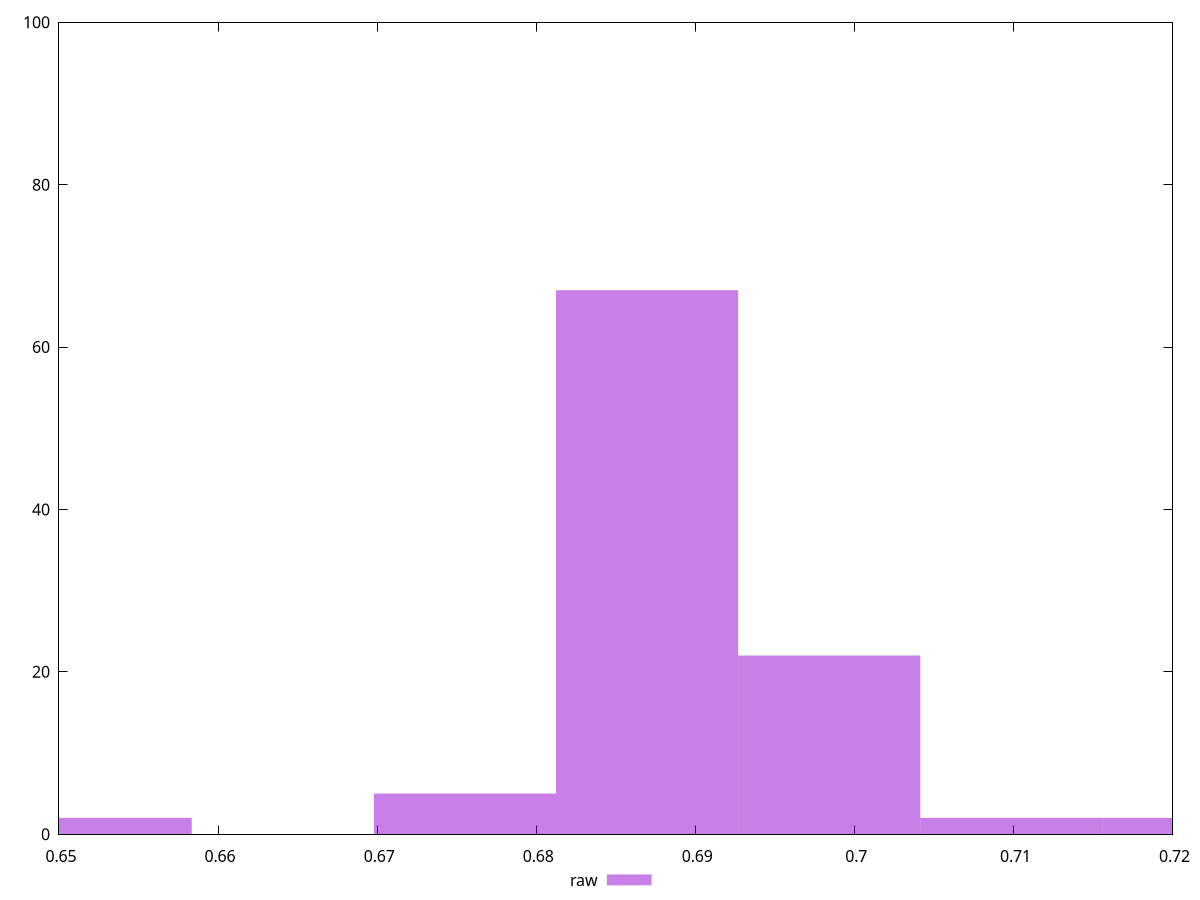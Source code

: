 reset

$raw <<EOF
0.6984186098844853 22
0.6869691244765429 67
0.7098680952924277 2
0.6755196390686006 5
0.7213175807003701 2
0.6526206682527158 2
EOF

set key outside below
set boxwidth 0.011449485407942382
set xrange [0.65:0.72]
set yrange [0:100]
set trange [0:100]
set style fill transparent solid 0.5 noborder
set terminal svg size 640, 490 enhanced background rgb 'white'
set output "report_00009_2021-02-08T22-37-41.559Z/meta/score/samples/pages+cached+noadtech+nomedia/raw/histogram.svg"

plot $raw title "raw" with boxes

reset
